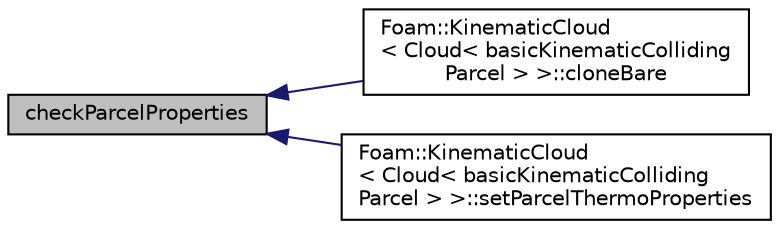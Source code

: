 digraph "checkParcelProperties"
{
  bgcolor="transparent";
  edge [fontname="Helvetica",fontsize="10",labelfontname="Helvetica",labelfontsize="10"];
  node [fontname="Helvetica",fontsize="10",shape=record];
  rankdir="LR";
  Node173 [label="checkParcelProperties",height=0.2,width=0.4,color="black", fillcolor="grey75", style="filled", fontcolor="black"];
  Node173 -> Node174 [dir="back",color="midnightblue",fontsize="10",style="solid",fontname="Helvetica"];
  Node174 [label="Foam::KinematicCloud\l\< Cloud\< basicKinematicColliding\lParcel \> \>::cloneBare",height=0.2,width=0.4,color="black",URL="$a24913.html#a519c85b79b984c70934c244a934588ca",tooltip="Construct and return bare clone based on (this) with new name. "];
  Node173 -> Node175 [dir="back",color="midnightblue",fontsize="10",style="solid",fontname="Helvetica"];
  Node175 [label="Foam::KinematicCloud\l\< Cloud\< basicKinematicColliding\lParcel \> \>::setParcelThermoProperties",height=0.2,width=0.4,color="black",URL="$a24913.html#a3b7f36d51838109c584a2ae57c525d57",tooltip="Set parcel thermo properties. "];
}
